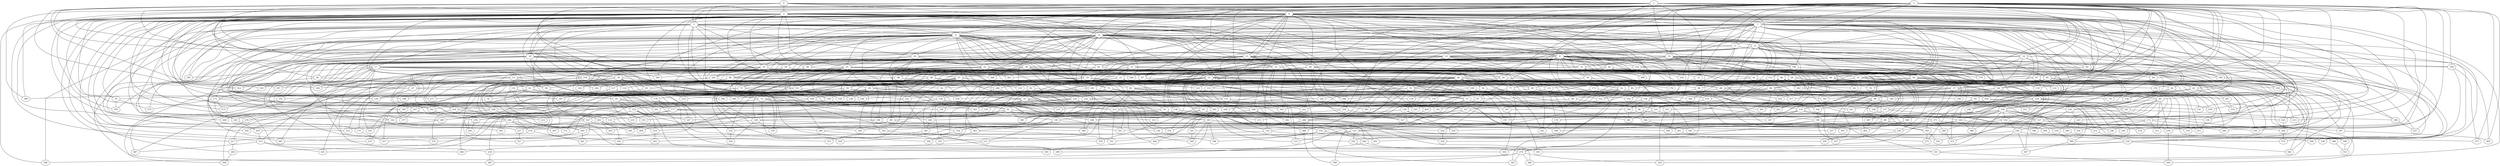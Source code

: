 strict graph "barabasi_albert_graph(400,3)" {
0;
1;
2;
3;
4;
5;
6;
7;
8;
9;
10;
11;
12;
13;
14;
15;
16;
17;
18;
19;
20;
21;
22;
23;
24;
25;
26;
27;
28;
29;
30;
31;
32;
33;
34;
35;
36;
37;
38;
39;
40;
41;
42;
43;
44;
45;
46;
47;
48;
49;
50;
51;
52;
53;
54;
55;
56;
57;
58;
59;
60;
61;
62;
63;
64;
65;
66;
67;
68;
69;
70;
71;
72;
73;
74;
75;
76;
77;
78;
79;
80;
81;
82;
83;
84;
85;
86;
87;
88;
89;
90;
91;
92;
93;
94;
95;
96;
97;
98;
99;
100;
101;
102;
103;
104;
105;
106;
107;
108;
109;
110;
111;
112;
113;
114;
115;
116;
117;
118;
119;
120;
121;
122;
123;
124;
125;
126;
127;
128;
129;
130;
131;
132;
133;
134;
135;
136;
137;
138;
139;
140;
141;
142;
143;
144;
145;
146;
147;
148;
149;
150;
151;
152;
153;
154;
155;
156;
157;
158;
159;
160;
161;
162;
163;
164;
165;
166;
167;
168;
169;
170;
171;
172;
173;
174;
175;
176;
177;
178;
179;
180;
181;
182;
183;
184;
185;
186;
187;
188;
189;
190;
191;
192;
193;
194;
195;
196;
197;
198;
199;
200;
201;
202;
203;
204;
205;
206;
207;
208;
209;
210;
211;
212;
213;
214;
215;
216;
217;
218;
219;
220;
221;
222;
223;
224;
225;
226;
227;
228;
229;
230;
231;
232;
233;
234;
235;
236;
237;
238;
239;
240;
241;
242;
243;
244;
245;
246;
247;
248;
249;
250;
251;
252;
253;
254;
255;
256;
257;
258;
259;
260;
261;
262;
263;
264;
265;
266;
267;
268;
269;
270;
271;
272;
273;
274;
275;
276;
277;
278;
279;
280;
281;
282;
283;
284;
285;
286;
287;
288;
289;
290;
291;
292;
293;
294;
295;
296;
297;
298;
299;
300;
301;
302;
303;
304;
305;
306;
307;
308;
309;
310;
311;
312;
313;
314;
315;
316;
317;
318;
319;
320;
321;
322;
323;
324;
325;
326;
327;
328;
329;
330;
331;
332;
333;
334;
335;
336;
337;
338;
339;
340;
341;
342;
343;
344;
345;
346;
347;
348;
349;
350;
351;
352;
353;
354;
355;
356;
357;
358;
359;
360;
361;
362;
363;
364;
365;
366;
367;
368;
369;
370;
371;
372;
373;
374;
375;
376;
377;
378;
379;
380;
381;
382;
383;
384;
385;
386;
387;
388;
389;
390;
391;
392;
393;
394;
395;
396;
397;
398;
399;
0 -- 98  [is_available=True, prob="0.851275724085"];
0 -- 3  [is_available=True, prob="1.0"];
0 -- 4  [is_available=True, prob="1.0"];
0 -- 5  [is_available=True, prob="0.128549358371"];
0 -- 9  [is_available=True, prob="0.0974135264285"];
0 -- 45  [is_available=True, prob="1.0"];
0 -- 398  [is_available=True, prob="1.0"];
0 -- 18  [is_available=True, prob="0.659502192162"];
0 -- 309  [is_available=True, prob="0.0481495727435"];
0 -- 119  [is_available=True, prob="0.642035850564"];
0 -- 318  [is_available=True, prob="0.0525485297834"];
1 -- 68  [is_available=True, prob="1.0"];
1 -- 83  [is_available=True, prob="0.691498178845"];
1 -- 3  [is_available=True, prob="1.0"];
1 -- 4  [is_available=True, prob="0.456403602607"];
1 -- 139  [is_available=True, prob="1.0"];
1 -- 40  [is_available=True, prob="0.639446122737"];
1 -- 75  [is_available=True, prob="0.880763077619"];
1 -- 12  [is_available=True, prob="1.0"];
1 -- 72  [is_available=True, prob="0.0816479255921"];
1 -- 67  [is_available=True, prob="0.365552946244"];
1 -- 20  [is_available=True, prob="0.261635832076"];
1 -- 149  [is_available=True, prob="0.73168230444"];
1 -- 151  [is_available=True, prob="1.0"];
1 -- 216  [is_available=True, prob="0.719868140186"];
1 -- 25  [is_available=True, prob="1.0"];
1 -- 163  [is_available=True, prob="0.240253310636"];
1 -- 220  [is_available=True, prob="0.988689554875"];
1 -- 189  [is_available=True, prob="0.0802161174541"];
1 -- 190  [is_available=True, prob="0.220667288679"];
1 -- 261  [is_available=True, prob="0.0951179090002"];
2 -- 192  [is_available=True, prob="0.986043172504"];
2 -- 3  [is_available=True, prob="1.0"];
2 -- 4  [is_available=True, prob="0.526514452238"];
2 -- 5  [is_available=True, prob="1.0"];
2 -- 6  [is_available=True, prob="0.501626140809"];
2 -- 7  [is_available=True, prob="0.847916970559"];
2 -- 137  [is_available=True, prob="0.296914504767"];
2 -- 11  [is_available=True, prob="0.927800567989"];
2 -- 12  [is_available=True, prob="0.750352347922"];
2 -- 222  [is_available=True, prob="0.372864098925"];
2 -- 146  [is_available=True, prob="1.0"];
2 -- 259  [is_available=True, prob="0.294490937925"];
2 -- 25  [is_available=True, prob="0.718639552245"];
2 -- 30  [is_available=True, prob="1.0"];
2 -- 133  [is_available=True, prob="1.0"];
2 -- 288  [is_available=True, prob="0.241909374341"];
2 -- 290  [is_available=True, prob="0.117134482304"];
2 -- 292  [is_available=True, prob="0.727625082086"];
2 -- 37  [is_available=True, prob="1.0"];
2 -- 169  [is_available=True, prob="0.30433984741"];
2 -- 52  [is_available=True, prob="0.349691018614"];
2 -- 53  [is_available=True, prob="0.0727853350955"];
2 -- 184  [is_available=True, prob="0.246111595411"];
2 -- 189  [is_available=True, prob="0.267895840164"];
2 -- 64  [is_available=True, prob="0.972367862708"];
2 -- 65  [is_available=True, prob="0.0683577797045"];
2 -- 66  [is_available=True, prob="0.696758824862"];
2 -- 72  [is_available=True, prob="1.0"];
2 -- 208  [is_available=True, prob="0.661523174484"];
2 -- 82  [is_available=True, prob="0.36218495543"];
2 -- 213  [is_available=True, prob="0.314639757674"];
2 -- 94  [is_available=True, prob="1.0"];
2 -- 96  [is_available=True, prob="0.625058608504"];
2 -- 97  [is_available=True, prob="1.0"];
2 -- 105  [is_available=True, prob="0.469450543301"];
2 -- 364  [is_available=True, prob="0.315496791624"];
2 -- 373  [is_available=True, prob="0.495486283197"];
2 -- 378  [is_available=True, prob="1.0"];
3 -- 6  [is_available=True, prob="0.738488299421"];
3 -- 7  [is_available=True, prob="0.176633120841"];
3 -- 8  [is_available=True, prob="1.0"];
3 -- 265  [is_available=True, prob="1.0"];
3 -- 128  [is_available=True, prob="0.722055847398"];
3 -- 139  [is_available=True, prob="0.0319955244687"];
3 -- 140  [is_available=True, prob="1.0"];
3 -- 13  [is_available=True, prob="0.403341537993"];
3 -- 17  [is_available=True, prob="0.556368097683"];
3 -- 19  [is_available=True, prob="0.080284680258"];
3 -- 23  [is_available=True, prob="1.0"];
3 -- 35  [is_available=True, prob="0.309701778653"];
3 -- 36  [is_available=True, prob="0.465712537259"];
3 -- 296  [is_available=True, prob="0.23310164144"];
3 -- 41  [is_available=True, prob="0.35502271983"];
3 -- 43  [is_available=True, prob="0.642788303285"];
3 -- 44  [is_available=True, prob="1.0"];
3 -- 56  [is_available=True, prob="1.0"];
3 -- 313  [is_available=True, prob="0.584754679467"];
3 -- 193  [is_available=True, prob="0.0476975864986"];
3 -- 195  [is_available=True, prob="1.0"];
3 -- 197  [is_available=True, prob="0.849970506922"];
3 -- 73  [is_available=True, prob="0.403501759895"];
3 -- 386  [is_available=True, prob="1.0"];
3 -- 79  [is_available=True, prob="0.388847575663"];
3 -- 312  [is_available=True, prob="0.687136954593"];
3 -- 291  [is_available=True, prob="0.592064937981"];
3 -- 84  [is_available=True, prob="0.69063652916"];
3 -- 86  [is_available=True, prob="1.0"];
3 -- 377  [is_available=True, prob="0.828165988893"];
3 -- 352  [is_available=True, prob="0.968376995696"];
3 -- 359  [is_available=True, prob="0.952177738927"];
3 -- 112  [is_available=True, prob="1.0"];
3 -- 114  [is_available=True, prob="0.695397722875"];
3 -- 243  [is_available=True, prob="0.690781177346"];
3 -- 248  [is_available=True, prob="0.42841056074"];
3 -- 340  [is_available=True, prob="0.554079364264"];
3 -- 126  [is_available=True, prob="0.470485004945"];
4 -- 5  [is_available=True, prob="0.318643126161"];
4 -- 7  [is_available=True, prob="0.426834139017"];
4 -- 8  [is_available=True, prob="0.281954649761"];
4 -- 9  [is_available=True, prob="0.665927061992"];
4 -- 392  [is_available=True, prob="1.0"];
4 -- 14  [is_available=True, prob="0.597297910313"];
4 -- 15  [is_available=True, prob="1.0"];
4 -- 320  [is_available=True, prob="0.596680995142"];
4 -- 18  [is_available=True, prob="1.0"];
4 -- 23  [is_available=True, prob="0.749382005045"];
4 -- 24  [is_available=True, prob="1.0"];
4 -- 26  [is_available=True, prob="0.420341703364"];
4 -- 28  [is_available=True, prob="0.891038432289"];
4 -- 285  [is_available=True, prob="0.79063888809"];
4 -- 33  [is_available=True, prob="0.189856803304"];
4 -- 35  [is_available=True, prob="0.441975460927"];
4 -- 165  [is_available=True, prob="1.0"];
4 -- 38  [is_available=True, prob="0.200394247687"];
4 -- 167  [is_available=True, prob="0.625827614278"];
4 -- 43  [is_available=True, prob="0.925966548765"];
4 -- 175  [is_available=True, prob="0.468209684648"];
4 -- 176  [is_available=True, prob="1.0"];
4 -- 177  [is_available=True, prob="0.92242288437"];
4 -- 243  [is_available=True, prob="0.372057112824"];
4 -- 53  [is_available=True, prob="0.150893172135"];
4 -- 185  [is_available=True, prob="1.0"];
4 -- 186  [is_available=True, prob="0.313762407526"];
4 -- 62  [is_available=True, prob="0.67310354379"];
4 -- 309  [is_available=True, prob="0.318544350326"];
4 -- 64  [is_available=True, prob="0.508207481896"];
4 -- 205  [is_available=True, prob="0.373959358984"];
4 -- 79  [is_available=True, prob="0.0874419857561"];
4 -- 80  [is_available=True, prob="0.0604232413816"];
4 -- 217  [is_available=True, prob="0.649227218461"];
4 -- 91  [is_available=True, prob="0.144078332556"];
4 -- 95  [is_available=True, prob="1.0"];
4 -- 96  [is_available=True, prob="0.53748044073"];
4 -- 263  [is_available=True, prob="0.467070547524"];
4 -- 104  [is_available=True, prob="0.340964086456"];
4 -- 233  [is_available=True, prob="0.982383525148"];
4 -- 106  [is_available=True, prob="0.461637508461"];
4 -- 109  [is_available=True, prob="1.0"];
4 -- 111  [is_available=True, prob="0.121552227828"];
4 -- 115  [is_available=True, prob="0.444179187476"];
4 -- 116  [is_available=True, prob="0.609652770415"];
4 -- 319  [is_available=True, prob="0.762942211519"];
4 -- 264  [is_available=True, prob="1.0"];
5 -- 259  [is_available=True, prob="0.866189129842"];
5 -- 6  [is_available=True, prob="0.171437113886"];
5 -- 10  [is_available=True, prob="0.000126385535604"];
5 -- 269  [is_available=True, prob="0.0404171141922"];
5 -- 16  [is_available=True, prob="0.667512065975"];
5 -- 17  [is_available=True, prob="1.0"];
5 -- 18  [is_available=True, prob="0.661154184274"];
5 -- 27  [is_available=True, prob="0.77810506253"];
5 -- 28  [is_available=True, prob="1.0"];
5 -- 33  [is_available=True, prob="0.20487611601"];
5 -- 163  [is_available=True, prob="0.400256885343"];
5 -- 41  [is_available=True, prob="0.0871198944452"];
5 -- 185  [is_available=True, prob="0.51743307066"];
5 -- 58  [is_available=True, prob="1.0"];
5 -- 138  [is_available=True, prob="0.771158815831"];
5 -- 69  [is_available=True, prob="1.0"];
5 -- 328  [is_available=True, prob="0.0392026314398"];
5 -- 203  [is_available=True, prob="1.0"];
5 -- 386  [is_available=True, prob="0.407727413038"];
5 -- 284  [is_available=True, prob="0.686612435165"];
5 -- 93  [is_available=True, prob="0.224239705916"];
5 -- 273  [is_available=True, prob="1.0"];
5 -- 105  [is_available=True, prob="1.0"];
5 -- 365  [is_available=True, prob="1.0"];
5 -- 110  [is_available=True, prob="0.00990283831579"];
5 -- 242  [is_available=True, prob="0.694550588786"];
5 -- 116  [is_available=True, prob="0.949583481139"];
5 -- 247  [is_available=True, prob="0.778875642027"];
6 -- 256  [is_available=True, prob="0.489287668036"];
6 -- 385  [is_available=True, prob="1.0"];
6 -- 11  [is_available=True, prob="0.628863620282"];
6 -- 13  [is_available=True, prob="0.139515100885"];
6 -- 16  [is_available=True, prob="0.532603798303"];
6 -- 147  [is_available=True, prob="0.0109440174767"];
6 -- 148  [is_available=True, prob="1.0"];
6 -- 277  [is_available=True, prob="1.0"];
6 -- 22  [is_available=True, prob="0.722812911321"];
6 -- 283  [is_available=True, prob="0.240714672642"];
6 -- 29  [is_available=True, prob="0.644976553965"];
6 -- 286  [is_available=True, prob="0.898673367249"];
6 -- 133  [is_available=True, prob="1.0"];
6 -- 32  [is_available=True, prob="1.0"];
6 -- 34  [is_available=True, prob="0.967118040721"];
6 -- 166  [is_available=True, prob="0.501538089978"];
6 -- 48  [is_available=True, prob="0.132325647841"];
6 -- 307  [is_available=True, prob="0.623049427718"];
6 -- 55  [is_available=True, prob="0.439033323644"];
6 -- 202  [is_available=True, prob="0.89149144603"];
6 -- 75  [is_available=True, prob="1.0"];
6 -- 335  [is_available=True, prob="0.375339343756"];
6 -- 82  [is_available=True, prob="0.750812349123"];
6 -- 90  [is_available=True, prob="1.0"];
6 -- 359  [is_available=True, prob="0.199202960059"];
6 -- 106  [is_available=True, prob="1.0"];
6 -- 111  [is_available=True, prob="0.396467977967"];
6 -- 369  [is_available=True, prob="0.820693839117"];
6 -- 244  [is_available=True, prob="0.423836293403"];
6 -- 234  [is_available=True, prob="0.776599582843"];
7 -- 8  [is_available=True, prob="1.0"];
7 -- 9  [is_available=True, prob="0.442177937368"];
7 -- 10  [is_available=True, prob="0.348461688753"];
7 -- 11  [is_available=True, prob="0.281047766311"];
7 -- 141  [is_available=True, prob="0.455560914141"];
7 -- 14  [is_available=True, prob="0.985187670809"];
7 -- 19  [is_available=True, prob="0.336685706506"];
7 -- 132  [is_available=True, prob="0.0412098490335"];
7 -- 27  [is_available=True, prob="0.207789566453"];
7 -- 156  [is_available=True, prob="1.0"];
7 -- 31  [is_available=True, prob="0.467856106205"];
7 -- 37  [is_available=True, prob="1.0"];
7 -- 39  [is_available=True, prob="0.224768893968"];
7 -- 297  [is_available=True, prob="0.293909392886"];
7 -- 42  [is_available=True, prob="0.335973914445"];
7 -- 172  [is_available=True, prob="1.0"];
7 -- 51  [is_available=True, prob="0.53768310464"];
7 -- 222  [is_available=True, prob="0.029448057293"];
7 -- 65  [is_available=True, prob="0.293734054209"];
7 -- 322  [is_available=True, prob="0.918243699435"];
7 -- 67  [is_available=True, prob="1.0"];
7 -- 258  [is_available=True, prob="0.94275565129"];
7 -- 78  [is_available=True, prob="0.511675298438"];
7 -- 334  [is_available=True, prob="0.974148217738"];
7 -- 87  [is_available=True, prob="1.0"];
7 -- 348  [is_available=True, prob="0.0499869589085"];
7 -- 94  [is_available=True, prob="0.133300877334"];
7 -- 97  [is_available=True, prob="0.850716959547"];
7 -- 230  [is_available=True, prob="0.17105234966"];
7 -- 237  [is_available=True, prob="0.201967551991"];
7 -- 113  [is_available=True, prob="1.0"];
7 -- 298  [is_available=True, prob="1.0"];
8 -- 262  [is_available=True, prob="0.00187338855569"];
8 -- 394  [is_available=True, prob="0.639121591061"];
8 -- 13  [is_available=True, prob="0.539152906772"];
8 -- 398  [is_available=True, prob="0.0953381292659"];
8 -- 174  [is_available=True, prob="0.638748639127"];
8 -- 22  [is_available=True, prob="0.0125736685319"];
8 -- 155  [is_available=True, prob="0.44471683241"];
8 -- 287  [is_available=True, prob="1.0"];
8 -- 34  [is_available=True, prob="1.0"];
8 -- 36  [is_available=True, prob="0.0732713850568"];
8 -- 298  [is_available=True, prob="1.0"];
8 -- 43  [is_available=True, prob="0.803848401392"];
8 -- 44  [is_available=True, prob="1.0"];
8 -- 46  [is_available=True, prob="0.620376098077"];
8 -- 176  [is_available=True, prob="1.0"];
8 -- 52  [is_available=True, prob="1.0"];
8 -- 56  [is_available=True, prob="0.368232624011"];
8 -- 187  [is_available=True, prob="0.178094055865"];
8 -- 193  [is_available=True, prob="1.0"];
8 -- 329  [is_available=True, prob="0.964292039141"];
8 -- 74  [is_available=True, prob="0.893359510556"];
8 -- 135  [is_available=True, prob="0.962664368684"];
8 -- 83  [is_available=True, prob="0.737320538541"];
8 -- 85  [is_available=True, prob="0.791914225402"];
8 -- 89  [is_available=True, prob="0.198212904582"];
8 -- 92  [is_available=True, prob="1.0"];
8 -- 227  [is_available=True, prob="1.0"];
8 -- 357  [is_available=True, prob="0.193475436213"];
8 -- 360  [is_available=True, prob="0.836753147638"];
8 -- 376  [is_available=True, prob="0.330029395347"];
9 -- 134  [is_available=True, prob="1.0"];
9 -- 10  [is_available=True, prob="1.0"];
9 -- 12  [is_available=True, prob="0.823372386024"];
9 -- 15  [is_available=True, prob="1.0"];
9 -- 23  [is_available=True, prob="0.750372126811"];
9 -- 24  [is_available=True, prob="0.660813674426"];
9 -- 25  [is_available=True, prob="0.294036732835"];
9 -- 32  [is_available=True, prob="0.117848079807"];
9 -- 40  [is_available=True, prob="0.743291489628"];
9 -- 44  [is_available=True, prob="0.900152552459"];
9 -- 49  [is_available=True, prob="0.998512713237"];
9 -- 388  [is_available=True, prob="1.0"];
9 -- 55  [is_available=True, prob="0.793971645923"];
9 -- 188  [is_available=True, prob="0.892551899705"];
9 -- 61  [is_available=True, prob="0.0429801015831"];
9 -- 268  [is_available=True, prob="0.617147946747"];
9 -- 81  [is_available=True, prob="1.0"];
9 -- 84  [is_available=True, prob="1.0"];
9 -- 103  [is_available=True, prob="0.490590862273"];
9 -- 108  [is_available=True, prob="1.0"];
9 -- 113  [is_available=True, prob="0.258680527212"];
9 -- 114  [is_available=True, prob="0.863741856932"];
9 -- 123  [is_available=True, prob="0.188152749599"];
9 -- 281  [is_available=True, prob="0.8028755598"];
9 -- 125  [is_available=True, prob="0.265697466638"];
10 -- 129  [is_available=True, prob="0.765617629653"];
10 -- 246  [is_available=True, prob="0.755033587976"];
10 -- 302  [is_available=True, prob="1.0"];
10 -- 22  [is_available=True, prob="0.162424218303"];
10 -- 88  [is_available=True, prob="0.116439938075"];
11 -- 169  [is_available=True, prob="0.67346073464"];
11 -- 171  [is_available=True, prob="0.576946428122"];
11 -- 14  [is_available=True, prob="0.666805378909"];
11 -- 155  [is_available=True, prob="0.739731381636"];
11 -- 31  [is_available=True, prob="0.505397588168"];
12 -- 99  [is_available=True, prob="0.139549105677"];
12 -- 342  [is_available=True, prob="0.83836100633"];
12 -- 130  [is_available=True, prob="0.617508926561"];
12 -- 42  [is_available=True, prob="0.527229746424"];
12 -- 171  [is_available=True, prob="0.0753075479274"];
12 -- 109  [is_available=True, prob="0.793376280484"];
12 -- 15  [is_available=True, prob="0.376311794868"];
12 -- 146  [is_available=True, prob="0.827326228449"];
12 -- 19  [is_available=True, prob="0.0610503362132"];
12 -- 372  [is_available=True, prob="0.331137202447"];
12 -- 118  [is_available=True, prob="0.552557920244"];
12 -- 279  [is_available=True, prob="0.40535853844"];
12 -- 370  [is_available=True, prob="1.0"];
12 -- 143  [is_available=True, prob="0.884880839167"];
13 -- 97  [is_available=True, prob="1.0"];
13 -- 66  [is_available=True, prob="1.0"];
13 -- 70  [is_available=True, prob="0.0316901814105"];
13 -- 225  [is_available=True, prob="0.0637567461547"];
13 -- 205  [is_available=True, prob="0.516045299469"];
13 -- 206  [is_available=True, prob="0.618964560557"];
13 -- 273  [is_available=True, prob="0.208581991753"];
13 -- 20  [is_available=True, prob="0.0392004658106"];
13 -- 21  [is_available=True, prob="0.744087657393"];
13 -- 26  [is_available=True, prob="0.401887002992"];
13 -- 383  [is_available=True, prob="0.79367025937"];
13 -- 117  [is_available=True, prob="0.654495124608"];
13 -- 58  [is_available=True, prob="0.89655892949"];
13 -- 126  [is_available=True, prob="1.0"];
13 -- 53  [is_available=True, prob="1.0"];
14 -- 364  [is_available=True, prob="0.536543064745"];
14 -- 142  [is_available=True, prob="1.0"];
14 -- 17  [is_available=True, prob="0.756507546527"];
14 -- 50  [is_available=True, prob="1.0"];
14 -- 375  [is_available=True, prob="0.454302042196"];
14 -- 29  [is_available=True, prob="0.409671252753"];
14 -- 350  [is_available=True, prob="0.0088242671693"];
15 -- 112  [is_available=True, prob="0.647464572839"];
15 -- 39  [is_available=True, prob="0.925478840498"];
15 -- 77  [is_available=True, prob="1.0"];
15 -- 205  [is_available=True, prob="1.0"];
15 -- 16  [is_available=True, prob="0.623200855743"];
15 -- 179  [is_available=True, prob="1.0"];
15 -- 308  [is_available=True, prob="0.74141550668"];
15 -- 21  [is_available=True, prob="1.0"];
15 -- 54  [is_available=True, prob="0.735353338262"];
15 -- 24  [is_available=True, prob="1.0"];
15 -- 332  [is_available=True, prob="1.0"];
16 -- 161  [is_available=True, prob="0.826896983333"];
16 -- 71  [is_available=True, prob="0.213970343402"];
16 -- 140  [is_available=True, prob="0.384575625597"];
16 -- 76  [is_available=True, prob="0.654663399686"];
16 -- 397  [is_available=True, prob="0.586102947368"];
16 -- 20  [is_available=True, prob="0.0379276742406"];
16 -- 280  [is_available=True, prob="0.342240254443"];
16 -- 148  [is_available=True, prob="0.418067041267"];
16 -- 175  [is_available=True, prob="0.966915863786"];
17 -- 36  [is_available=True, prob="0.411680050978"];
17 -- 38  [is_available=True, prob="0.605373271392"];
17 -- 136  [is_available=True, prob="0.305208549557"];
17 -- 41  [is_available=True, prob="0.414405611101"];
17 -- 388  [is_available=True, prob="0.959628199884"];
17 -- 45  [is_available=True, prob="0.88192570462"];
17 -- 303  [is_available=True, prob="0.424641722355"];
17 -- 206  [is_available=True, prob="0.491827689715"];
17 -- 328  [is_available=True, prob="1.0"];
17 -- 50  [is_available=True, prob="0.984606208419"];
17 -- 147  [is_available=True, prob="0.753856945319"];
17 -- 21  [is_available=True, prob="0.522024800583"];
17 -- 119  [is_available=True, prob="0.0694617215841"];
17 -- 185  [is_available=True, prob="0.756686014409"];
17 -- 101  [is_available=True, prob="0.300350520035"];
18 -- 352  [is_available=True, prob="0.292864179106"];
18 -- 34  [is_available=True, prob="1.0"];
18 -- 204  [is_available=True, prob="0.496237361712"];
18 -- 172  [is_available=True, prob="0.74188736968"];
18 -- 270  [is_available=True, prob="0.42342755194"];
18 -- 47  [is_available=True, prob="0.716612083496"];
18 -- 100  [is_available=True, prob="0.159125803412"];
18 -- 27  [is_available=True, prob="0.948389473668"];
18 -- 30  [is_available=True, prob="0.400373787292"];
18 -- 287  [is_available=True, prob="0.828517511584"];
19 -- 51  [is_available=True, prob="0.884964545674"];
19 -- 169  [is_available=True, prob="1.0"];
19 -- 103  [is_available=True, prob="0.644027560624"];
19 -- 365  [is_available=True, prob="0.0476062794309"];
19 -- 47  [is_available=True, prob="1.0"];
19 -- 304  [is_available=True, prob="0.316677771409"];
19 -- 385  [is_available=True, prob="0.73814960835"];
19 -- 35  [is_available=True, prob="1.0"];
19 -- 90  [is_available=True, prob="0.416732878694"];
19 -- 155  [is_available=True, prob="0.66976314721"];
19 -- 28  [is_available=True, prob="1.0"];
20 -- 115  [is_available=True, prob="0.00811072927421"];
20 -- 213  [is_available=True, prob="1.0"];
20 -- 59  [is_available=True, prob="0.732228811691"];
21 -- 131  [is_available=True, prob="0.999254568076"];
21 -- 228  [is_available=True, prob="0.554699000022"];
21 -- 37  [is_available=True, prob="1.0"];
21 -- 176  [is_available=True, prob="0.182253343715"];
21 -- 312  [is_available=True, prob="0.00228760263409"];
21 -- 249  [is_available=True, prob="0.810798004342"];
21 -- 252  [is_available=True, prob="0.333791675581"];
22 -- 130  [is_available=True, prob="1.0"];
22 -- 67  [is_available=True, prob="0.196910965962"];
22 -- 324  [is_available=True, prob="0.420489151096"];
22 -- 301  [is_available=True, prob="1.0"];
22 -- 144  [is_available=True, prob="0.445363826571"];
22 -- 72  [is_available=True, prob="0.0485752329614"];
22 -- 232  [is_available=True, prob="0.293896053305"];
22 -- 244  [is_available=True, prob="1.0"];
22 -- 88  [is_available=True, prob="0.730457102983"];
22 -- 388  [is_available=True, prob="0.541326882772"];
22 -- 170  [is_available=True, prob="0.33676252032"];
23 -- 194  [is_available=True, prob="1.0"];
23 -- 235  [is_available=True, prob="0.637649486782"];
23 -- 236  [is_available=True, prob="0.366090899581"];
23 -- 301  [is_available=True, prob="1.0"];
23 -- 238  [is_available=True, prob="1.0"];
23 -- 370  [is_available=True, prob="1.0"];
23 -- 316  [is_available=True, prob="1.0"];
23 -- 343  [is_available=True, prob="0.396982189985"];
23 -- 122  [is_available=True, prob="0.6579409325"];
23 -- 92  [is_available=True, prob="0.189971524307"];
23 -- 30  [is_available=True, prob="1.0"];
24 -- 296  [is_available=True, prob="0.402020968772"];
24 -- 337  [is_available=True, prob="0.538402690957"];
24 -- 274  [is_available=True, prob="1.0"];
24 -- 309  [is_available=True, prob="0.65215787817"];
24 -- 105  [is_available=True, prob="1.0"];
24 -- 152  [is_available=True, prob="0.706073155482"];
24 -- 26  [is_available=True, prob="0.427665531684"];
24 -- 347  [is_available=True, prob="0.311461078427"];
24 -- 285  [is_available=True, prob="0.660560429575"];
24 -- 94  [is_available=True, prob="0.417040396458"];
25 -- 278  [is_available=True, prob="0.358551807134"];
25 -- 140  [is_available=True, prob="0.86315749667"];
25 -- 150  [is_available=True, prob="0.34583199015"];
25 -- 151  [is_available=True, prob="0.432326733691"];
25 -- 153  [is_available=True, prob="0.898331384846"];
25 -- 156  [is_available=True, prob="0.552013184446"];
25 -- 29  [is_available=True, prob="1.0"];
25 -- 286  [is_available=True, prob="0.161692938255"];
25 -- 32  [is_available=True, prob="0.682249000174"];
25 -- 161  [is_available=True, prob="0.792132524147"];
25 -- 165  [is_available=True, prob="0.16028518258"];
25 -- 40  [is_available=True, prob="0.439120182603"];
25 -- 48  [is_available=True, prob="1.0"];
25 -- 51  [is_available=True, prob="0.637171197122"];
25 -- 63  [is_available=True, prob="0.740499413521"];
25 -- 65  [is_available=True, prob="0.49130946397"];
25 -- 66  [is_available=True, prob="0.190446415912"];
25 -- 197  [is_available=True, prob="0.451347007138"];
25 -- 214  [is_available=True, prob="0.920809972987"];
25 -- 88  [is_available=True, prob="0.635936488702"];
25 -- 95  [is_available=True, prob="0.224348205597"];
25 -- 101  [is_available=True, prob="0.865654102878"];
25 -- 230  [is_available=True, prob="1.0"];
25 -- 106  [is_available=True, prob="0.482124183124"];
25 -- 241  [is_available=True, prob="0.896978202397"];
25 -- 370  [is_available=True, prob="1.0"];
25 -- 252  [is_available=True, prob="0.0252670947929"];
26 -- 226  [is_available=True, prob="0.306520052211"];
26 -- 241  [is_available=True, prob="0.233686973611"];
26 -- 31  [is_available=True, prob="0.557451191701"];
26 -- 61  [is_available=True, prob="0.931552055321"];
26 -- 318  [is_available=True, prob="0.667032937413"];
26 -- 191  [is_available=True, prob="0.915975631547"];
27 -- 256  [is_available=True, prob="1.0"];
27 -- 269  [is_available=True, prob="1.0"];
27 -- 145  [is_available=True, prob="1.0"];
27 -- 151  [is_available=True, prob="0.593052874059"];
27 -- 289  [is_available=True, prob="0.165454354375"];
27 -- 199  [is_available=True, prob="0.390419709972"];
27 -- 45  [is_available=True, prob="0.23167336661"];
27 -- 125  [is_available=True, prob="0.227072052253"];
27 -- 306  [is_available=True, prob="1.0"];
27 -- 59  [is_available=True, prob="0.364073303713"];
27 -- 60  [is_available=True, prob="0.0452153410216"];
27 -- 71  [is_available=True, prob="1.0"];
27 -- 74  [is_available=True, prob="0.97122322189"];
27 -- 80  [is_available=True, prob="0.0625817976048"];
27 -- 85  [is_available=True, prob="0.421348419478"];
27 -- 86  [is_available=True, prob="0.682858836421"];
27 -- 253  [is_available=True, prob="0.818073140417"];
27 -- 244  [is_available=True, prob="0.382280912047"];
27 -- 381  [is_available=True, prob="0.312176262217"];
28 -- 99  [is_available=True, prob="0.744195738206"];
28 -- 38  [is_available=True, prob="0.803786398874"];
28 -- 109  [is_available=True, prob="0.00508807110055"];
28 -- 336  [is_available=True, prob="1.0"];
28 -- 372  [is_available=True, prob="0.156968924165"];
28 -- 117  [is_available=True, prob="0.5230110026"];
28 -- 182  [is_available=True, prob="0.61913251845"];
28 -- 55  [is_available=True, prob="0.490368157148"];
28 -- 248  [is_available=True, prob="0.508210945414"];
28 -- 57  [is_available=True, prob="0.603448305598"];
28 -- 93  [is_available=True, prob="0.202134171706"];
29 -- 198  [is_available=True, prob="1.0"];
29 -- 70  [is_available=True, prob="0.905375073023"];
29 -- 393  [is_available=True, prob="0.368945671496"];
29 -- 42  [is_available=True, prob="0.972553890105"];
29 -- 80  [is_available=True, prob="0.247576684926"];
29 -- 50  [is_available=True, prob="1.0"];
29 -- 302  [is_available=True, prob="0.656864414702"];
29 -- 281  [is_available=True, prob="1.0"];
29 -- 122  [is_available=True, prob="0.0862463712897"];
29 -- 188  [is_available=True, prob="1.0"];
30 -- 352  [is_available=True, prob="0.177767813221"];
30 -- 356  [is_available=True, prob="0.850937221082"];
30 -- 197  [is_available=True, prob="0.191026166772"];
30 -- 327  [is_available=True, prob="0.888755045257"];
30 -- 110  [is_available=True, prob="0.603542665607"];
30 -- 83  [is_available=True, prob="0.591575781662"];
30 -- 120  [is_available=True, prob="0.498843540976"];
30 -- 57  [is_available=True, prob="1.0"];
30 -- 158  [is_available=True, prob="0.666974942148"];
31 -- 321  [is_available=True, prob="0.208864622864"];
31 -- 139  [is_available=True, prob="0.325149056446"];
31 -- 198  [is_available=True, prob="0.991910842193"];
31 -- 204  [is_available=True, prob="0.0425866833785"];
31 -- 207  [is_available=True, prob="0.507298863346"];
31 -- 307  [is_available=True, prob="0.437089873748"];
31 -- 371  [is_available=True, prob="0.214451896909"];
31 -- 57  [is_available=True, prob="0.558889940108"];
31 -- 60  [is_available=True, prob="0.932643150332"];
31 -- 314  [is_available=True, prob="0.737805183877"];
32 -- 33  [is_available=True, prob="0.00486692152244"];
32 -- 69  [is_available=True, prob="1.0"];
32 -- 234  [is_available=True, prob="1.0"];
32 -- 84  [is_available=True, prob="0.774985056442"];
32 -- 393  [is_available=True, prob="0.62595325319"];
32 -- 282  [is_available=True, prob="0.0409209372282"];
32 -- 62  [is_available=True, prob="0.425577244802"];
33 -- 98  [is_available=True, prob="0.519594266198"];
33 -- 131  [is_available=True, prob="0.591361387703"];
33 -- 399  [is_available=True, prob="0.708895874451"];
33 -- 277  [is_available=True, prob="1.0"];
34 -- 100  [is_available=True, prob="0.251153955973"];
34 -- 39  [is_available=True, prob="0.436908574843"];
34 -- 396  [is_available=True, prob="0.262837995022"];
34 -- 367  [is_available=True, prob="0.496077982461"];
34 -- 48  [is_available=True, prob="0.223363903886"];
34 -- 136  [is_available=True, prob="1.0"];
34 -- 245  [is_available=True, prob="0.66193599139"];
35 -- 135  [is_available=True, prob="0.816567463062"];
35 -- 233  [is_available=True, prob="0.219440634955"];
35 -- 330  [is_available=True, prob="0.590041512467"];
35 -- 203  [is_available=True, prob="1.0"];
35 -- 46  [is_available=True, prob="0.186379280545"];
35 -- 49  [is_available=True, prob="0.711309103472"];
35 -- 291  [is_available=True, prob="0.294184654344"];
35 -- 184  [is_available=True, prob="0.834635912548"];
35 -- 68  [is_available=True, prob="0.737329804836"];
35 -- 255  [is_available=True, prob="1.0"];
36 -- 61  [is_available=True, prob="1.0"];
36 -- 231  [is_available=True, prob="0.209021341431"];
37 -- 69  [is_available=True, prob="0.742631780628"];
37 -- 102  [is_available=True, prob="0.0650468505794"];
37 -- 271  [is_available=True, prob="0.0263793563153"];
37 -- 311  [is_available=True, prob="1.0"];
37 -- 248  [is_available=True, prob="0.908534849308"];
37 -- 157  [is_available=True, prob="0.566094958659"];
38 -- 64  [is_available=True, prob="0.871229288686"];
38 -- 258  [is_available=True, prob="0.689446230653"];
38 -- 137  [is_available=True, prob="0.00832544369075"];
38 -- 107  [is_available=True, prob="0.326153555169"];
38 -- 76  [is_available=True, prob="0.775018521898"];
38 -- 77  [is_available=True, prob="1.0"];
38 -- 174  [is_available=True, prob="0.527890207955"];
38 -- 112  [is_available=True, prob="0.0947980202127"];
38 -- 342  [is_available=True, prob="0.33716004001"];
38 -- 378  [is_available=True, prob="0.573144467229"];
38 -- 251  [is_available=True, prob="0.0137627002924"];
39 -- 315  [is_available=True, prob="0.680271101387"];
39 -- 143  [is_available=True, prob="0.0175389122733"];
39 -- 209  [is_available=True, prob="0.750922904406"];
39 -- 254  [is_available=True, prob="0.301134182182"];
40 -- 162  [is_available=True, prob="0.357552881568"];
40 -- 294  [is_available=True, prob="0.86920129191"];
40 -- 353  [is_available=True, prob="0.776423121972"];
40 -- 170  [is_available=True, prob="0.0823084633267"];
40 -- 47  [is_available=True, prob="0.691450394829"];
40 -- 368  [is_available=True, prob="0.138629996057"];
40 -- 115  [is_available=True, prob="0.579056667673"];
40 -- 59  [is_available=True, prob="0.841818914227"];
40 -- 60  [is_available=True, prob="1.0"];
41 -- 96  [is_available=True, prob="0.795436560011"];
41 -- 186  [is_available=True, prob="0.872591522488"];
41 -- 63  [is_available=True, prob="0.430386000952"];
42 -- 262  [is_available=True, prob="0.614154416872"];
42 -- 78  [is_available=True, prob="0.499769756447"];
42 -- 209  [is_available=True, prob="0.768462793676"];
42 -- 319  [is_available=True, prob="0.419961098832"];
43 -- 225  [is_available=True, prob="0.846713338463"];
43 -- 75  [is_available=True, prob="0.578643059048"];
43 -- 242  [is_available=True, prob="1.0"];
44 -- 256  [is_available=True, prob="1.0"];
44 -- 102  [is_available=True, prob="0.818728973509"];
44 -- 71  [is_available=True, prob="0.0650203383072"];
44 -- 46  [is_available=True, prob="0.497710850905"];
44 -- 335  [is_available=True, prob="0.0584058877721"];
44 -- 168  [is_available=True, prob="0.639931136919"];
44 -- 214  [is_available=True, prob="0.735416146836"];
44 -- 183  [is_available=True, prob="1.0"];
44 -- 296  [is_available=True, prob="0.430662627626"];
45 -- 81  [is_available=True, prob="0.0312095480084"];
45 -- 235  [is_available=True, prob="1.0"];
45 -- 210  [is_available=True, prob="0.309082434253"];
45 -- 124  [is_available=True, prob="0.832307350449"];
46 -- 128  [is_available=True, prob="1.0"];
46 -- 118  [is_available=True, prob="0.0893018300747"];
46 -- 267  [is_available=True, prob="0.73286675829"];
46 -- 78  [is_available=True, prob="0.425102492177"];
46 -- 238  [is_available=True, prob="0.373489575072"];
46 -- 82  [is_available=True, prob="1.0"];
46 -- 179  [is_available=True, prob="1.0"];
46 -- 110  [is_available=True, prob="1.0"];
46 -- 54  [is_available=True, prob="1.0"];
46 -- 119  [is_available=True, prob="0.0897886789611"];
46 -- 376  [is_available=True, prob="1.0"];
46 -- 153  [is_available=True, prob="1.0"];
46 -- 93  [is_available=True, prob="0.301130591602"];
46 -- 159  [is_available=True, prob="1.0"];
47 -- 134  [is_available=True, prob="0.901236665022"];
47 -- 180  [is_available=True, prob="0.0838897639703"];
47 -- 123  [is_available=True, prob="0.755579684121"];
48 -- 193  [is_available=True, prob="0.904466471946"];
48 -- 299  [is_available=True, prob="1.0"];
48 -- 236  [is_available=True, prob="0.45057386467"];
48 -- 270  [is_available=True, prob="0.268103331169"];
48 -- 49  [is_available=True, prob="0.675333047413"];
48 -- 54  [is_available=True, prob="1.0"];
48 -- 218  [is_available=True, prob="1.0"];
48 -- 219  [is_available=True, prob="0.651018916161"];
48 -- 223  [is_available=True, prob="1.0"];
49 -- 162  [is_available=True, prob="0.769823096032"];
49 -- 232  [is_available=True, prob="0.693470793984"];
50 -- 181  [is_available=True, prob="0.524841683185"];
51 -- 358  [is_available=True, prob="0.350470614539"];
51 -- 398  [is_available=True, prob="1.0"];
51 -- 52  [is_available=True, prob="0.687421865517"];
51 -- 56  [is_available=True, prob="0.44888903239"];
51 -- 124  [is_available=True, prob="0.882065435055"];
51 -- 381  [is_available=True, prob="1.0"];
51 -- 318  [is_available=True, prob="0.292415369954"];
52 -- 267  [is_available=True, prob="0.898439813985"];
52 -- 73  [is_available=True, prob="0.118871920905"];
52 -- 362  [is_available=True, prob="0.993647950371"];
52 -- 183  [is_available=True, prob="0.425365621458"];
52 -- 240  [is_available=True, prob="0.927521976831"];
52 -- 264  [is_available=True, prob="0.260155525837"];
52 -- 182  [is_available=True, prob="0.701426064149"];
52 -- 87  [is_available=True, prob="1.0"];
52 -- 283  [is_available=True, prob="0.694599719537"];
53 -- 104  [is_available=True, prob="0.648387865894"];
53 -- 98  [is_available=True, prob="0.287950197569"];
53 -- 210  [is_available=True, prob="1.0"];
53 -- 367  [is_available=True, prob="0.636402326707"];
53 -- 281  [is_available=True, prob="0.620858884231"];
53 -- 347  [is_available=True, prob="1.0"];
53 -- 221  [is_available=True, prob="0.538610341452"];
53 -- 62  [is_available=True, prob="1.0"];
53 -- 63  [is_available=True, prob="1.0"];
54 -- 224  [is_available=True, prob="0.250461629882"];
54 -- 74  [is_available=True, prob="0.771197850431"];
55 -- 290  [is_available=True, prob="0.538443898126"];
55 -- 68  [is_available=True, prob="0.279161673547"];
55 -- 198  [is_available=True, prob="0.340113083839"];
55 -- 168  [is_available=True, prob="0.977292269052"];
55 -- 299  [is_available=True, prob="0.0883957011084"];
55 -- 333  [is_available=True, prob="0.937529878207"];
55 -- 238  [is_available=True, prob="0.652718844867"];
55 -- 143  [is_available=True, prob="0.758798814145"];
55 -- 305  [is_available=True, prob="1.0"];
55 -- 180  [is_available=True, prob="0.780957677245"];
55 -- 366  [is_available=True, prob="0.699036126925"];
55 -- 150  [is_available=True, prob="0.42022491139"];
55 -- 249  [is_available=True, prob="0.575595229413"];
55 -- 217  [is_available=True, prob="0.132895959098"];
55 -- 383  [is_available=True, prob="0.676836154455"];
55 -- 286  [is_available=True, prob="0.301856911444"];
55 -- 191  [is_available=True, prob="0.0808768270418"];
56 -- 321  [is_available=True, prob="0.887478995166"];
56 -- 260  [is_available=True, prob="0.175065628497"];
56 -- 329  [is_available=True, prob="0.938285035238"];
56 -- 171  [is_available=True, prob="0.152173969367"];
56 -- 267  [is_available=True, prob="1.0"];
56 -- 58  [is_available=True, prob="0.723411674652"];
56 -- 254  [is_available=True, prob="0.737283586694"];
57 -- 128  [is_available=True, prob="0.392079528932"];
57 -- 145  [is_available=True, prob="0.330084226727"];
57 -- 116  [is_available=True, prob="0.366445570442"];
57 -- 245  [is_available=True, prob="0.213828666206"];
58 -- 132  [is_available=True, prob="1.0"];
58 -- 233  [is_available=True, prob="0.641012766971"];
58 -- 138  [is_available=True, prob="0.200128722065"];
58 -- 144  [is_available=True, prob="0.347912049978"];
58 -- 345  [is_available=True, prob="1.0"];
58 -- 189  [is_available=True, prob="0.49159536851"];
59 -- 231  [is_available=True, prob="0.409284040016"];
59 -- 172  [is_available=True, prob="0.0155888259951"];
59 -- 76  [is_available=True, prob="0.0979296587767"];
59 -- 173  [is_available=True, prob="0.851895862493"];
59 -- 334  [is_available=True, prob="0.53191819868"];
59 -- 307  [is_available=True, prob="0.254489421226"];
59 -- 253  [is_available=True, prob="0.207152846553"];
60 -- 354  [is_available=True, prob="1.0"];
60 -- 229  [is_available=True, prob="0.713304254027"];
60 -- 142  [is_available=True, prob="0.831080009371"];
60 -- 200  [is_available=True, prob="0.20426082769"];
60 -- 178  [is_available=True, prob="1.0"];
60 -- 211  [is_available=True, prob="1.0"];
60 -- 89  [is_available=True, prob="1.0"];
60 -- 127  [is_available=True, prob="0.979329747031"];
61 -- 257  [is_available=True, prob="0.757823354578"];
61 -- 134  [is_available=True, prob="1.0"];
61 -- 199  [is_available=True, prob="0.0612232548382"];
61 -- 395  [is_available=True, prob="0.970227860654"];
61 -- 79  [is_available=True, prob="0.964521599914"];
61 -- 73  [is_available=True, prob="1.0"];
62 -- 195  [is_available=True, prob="0.26444647046"];
62 -- 229  [is_available=True, prob="0.352957554485"];
62 -- 367  [is_available=True, prob="1.0"];
62 -- 376  [is_available=True, prob="0.347628494861"];
62 -- 220  [is_available=True, prob="1.0"];
64 -- 102  [is_available=True, prob="0.529423096785"];
64 -- 141  [is_available=True, prob="0.52208857835"];
64 -- 145  [is_available=True, prob="0.712870568464"];
64 -- 120  [is_available=True, prob="0.158355175895"];
65 -- 228  [is_available=True, prob="0.227489596428"];
65 -- 325  [is_available=True, prob="0.693878336016"];
65 -- 301  [is_available=True, prob="0.307210321372"];
65 -- 237  [is_available=True, prob="0.260136998096"];
66 -- 70  [is_available=True, prob="0.165227106958"];
66 -- 85  [is_available=True, prob="0.153882635039"];
66 -- 346  [is_available=True, prob="1.0"];
66 -- 158  [is_available=True, prob="0.0130462511298"];
67 -- 167  [is_available=True, prob="0.928249204218"];
67 -- 91  [is_available=True, prob="1.0"];
67 -- 349  [is_available=True, prob="0.563509177829"];
68 -- 164  [is_available=True, prob="0.915003957327"];
68 -- 306  [is_available=True, prob="0.508880983816"];
68 -- 310  [is_available=True, prob="0.051324554755"];
68 -- 125  [is_available=True, prob="0.744485551942"];
68 -- 95  [is_available=True, prob="0.0965836230736"];
69 -- 385  [is_available=True, prob="0.834681985428"];
69 -- 86  [is_available=True, prob="0.667506188263"];
71 -- 392  [is_available=True, prob="0.245668410082"];
71 -- 148  [is_available=True, prob="1.0"];
71 -- 87  [is_available=True, prob="0.233368480059"];
71 -- 184  [is_available=True, prob="1.0"];
72 -- 77  [is_available=True, prob="1.0"];
72 -- 394  [is_available=True, prob="0.295229517539"];
73 -- 160  [is_available=True, prob="0.425639274525"];
73 -- 258  [is_available=True, prob="0.605019812291"];
73 -- 324  [is_available=True, prob="0.776749027016"];
73 -- 141  [is_available=True, prob="0.242966607576"];
73 -- 239  [is_available=True, prob="0.934880557227"];
73 -- 214  [is_available=True, prob="0.432465120128"];
74 -- 129  [is_available=True, prob="0.637487156434"];
74 -- 230  [is_available=True, prob="0.498511099188"];
74 -- 81  [is_available=True, prob="1.0"];
74 -- 210  [is_available=True, prob="0.962394002887"];
74 -- 291  [is_available=True, prob="0.718054743632"];
74 -- 212  [is_available=True, prob="1.0"];
74 -- 344  [is_available=True, prob="0.707768399704"];
74 -- 91  [is_available=True, prob="0.996162320889"];
75 -- 192  [is_available=True, prob="1.0"];
75 -- 101  [is_available=True, prob="1.0"];
75 -- 129  [is_available=True, prob="0.830682612689"];
75 -- 107  [is_available=True, prob="0.544467586787"];
75 -- 207  [is_available=True, prob="0.468678869723"];
75 -- 341  [is_available=True, prob="0.43742205894"];
75 -- 343  [is_available=True, prob="0.828684261583"];
75 -- 157  [is_available=True, prob="0.868379674126"];
77 -- 100  [is_available=True, prob="0.166616061761"];
77 -- 300  [is_available=True, prob="1.0"];
77 -- 121  [is_available=True, prob="0.990595741207"];
77 -- 190  [is_available=True, prob="1.0"];
79 -- 359  [is_available=True, prob="0.634266008266"];
79 -- 279  [is_available=True, prob="1.0"];
80 -- 130  [is_available=True, prob="0.566581934479"];
81 -- 160  [is_available=True, prob="0.321038590757"];
81 -- 194  [is_available=True, prob="0.157496758167"];
81 -- 103  [is_available=True, prob="0.289371251362"];
81 -- 203  [is_available=True, prob="0.625052060917"];
81 -- 212  [is_available=True, prob="1.0"];
81 -- 247  [is_available=True, prob="0.938890381798"];
81 -- 153  [is_available=True, prob="0.183581945204"];
81 -- 90  [is_available=True, prob="0.400854869774"];
81 -- 188  [is_available=True, prob="0.896058014292"];
81 -- 383  [is_available=True, prob="0.300645700126"];
82 -- 108  [is_available=True, prob="0.907216074921"];
82 -- 174  [is_available=True, prob="0.736437800437"];
82 -- 111  [is_available=True, prob="0.0364184984229"];
82 -- 211  [is_available=True, prob="0.297001364892"];
82 -- 379  [is_available=True, prob="0.0874796250962"];
82 -- 181  [is_available=True, prob="0.0450136437712"];
83 -- 138  [is_available=True, prob="0.138648075287"];
83 -- 277  [is_available=True, prob="0.801281832035"];
84 -- 374  [is_available=True, prob="1.0"];
84 -- 280  [is_available=True, prob="0.461160998888"];
84 -- 92  [is_available=True, prob="1.0"];
84 -- 382  [is_available=True, prob="0.292779125993"];
85 -- 154  [is_available=True, prob="0.823719572735"];
86 -- 166  [is_available=True, prob="0.109305482813"];
86 -- 89  [is_available=True, prob="0.231504067128"];
86 -- 159  [is_available=True, prob="0.841355797465"];
87 -- 272  [is_available=True, prob="0.778259424201"];
88 -- 358  [is_available=True, prob="0.271412897599"];
88 -- 133  [is_available=True, prob="0.694138868095"];
89 -- 294  [is_available=True, prob="0.58514470193"];
89 -- 295  [is_available=True, prob="0.373017119726"];
89 -- 337  [is_available=True, prob="1.0"];
89 -- 183  [is_available=True, prob="0.0628634393851"];
89 -- 152  [is_available=True, prob="0.0603468524485"];
90 -- 252  [is_available=True, prob="1.0"];
90 -- 121  [is_available=True, prob="0.394836351373"];
91 -- 144  [is_available=True, prob="0.563413415974"];
91 -- 187  [is_available=True, prob="1.0"];
92 -- 384  [is_available=True, prob="0.632585407285"];
92 -- 149  [is_available=True, prob="0.284268116575"];
92 -- 182  [is_available=True, prob="1.0"];
92 -- 120  [is_available=True, prob="0.55468824625"];
93 -- 303  [is_available=True, prob="1.0"];
93 -- 208  [is_available=True, prob="0.754881835193"];
93 -- 379  [is_available=True, prob="0.348687631377"];
93 -- 127  [is_available=True, prob="1.0"];
94 -- 224  [is_available=True, prob="0.167837140285"];
94 -- 378  [is_available=True, prob="0.194166027345"];
95 -- 161  [is_available=True, prob="0.776611062413"];
95 -- 360  [is_available=True, prob="0.744807863156"];
95 -- 246  [is_available=True, prob="0.900439241366"];
96 -- 224  [is_available=True, prob="0.667411318185"];
96 -- 99  [is_available=True, prob="0.310956755808"];
96 -- 236  [is_available=True, prob="0.556086312813"];
96 -- 399  [is_available=True, prob="0.837432362753"];
96 -- 118  [is_available=True, prob="0.915552860451"];
96 -- 329  [is_available=True, prob="1.0"];
96 -- 216  [is_available=True, prob="0.116189650843"];
96 -- 292  [is_available=True, prob="1.0"];
97 -- 131  [is_available=True, prob="0.255789880591"];
97 -- 173  [is_available=True, prob="1.0"];
97 -- 122  [is_available=True, prob="1.0"];
98 -- 396  [is_available=True, prob="0.533363941046"];
99 -- 164  [is_available=True, prob="0.35264340112"];
99 -- 389  [is_available=True, prob="0.329821925092"];
99 -- 295  [is_available=True, prob="0.421794887283"];
99 -- 241  [is_available=True, prob="1.0"];
99 -- 375  [is_available=True, prob="0.829734318406"];
99 -- 382  [is_available=True, prob="1.0"];
101 -- 387  [is_available=True, prob="0.459238033936"];
102 -- 225  [is_available=True, prob="1.0"];
102 -- 228  [is_available=True, prob="1.0"];
102 -- 326  [is_available=True, prob="0.214894804014"];
102 -- 104  [is_available=True, prob="0.743648514836"];
102 -- 107  [is_available=True, prob="0.644312158301"];
102 -- 142  [is_available=True, prob="0.201633369218"];
102 -- 275  [is_available=True, prob="0.587086318804"];
102 -- 159  [is_available=True, prob="1.0"];
103 -- 192  [is_available=True, prob="0.884771050146"];
103 -- 196  [is_available=True, prob="0.70033354733"];
103 -- 326  [is_available=True, prob="0.559984364307"];
103 -- 294  [is_available=True, prob="0.196501629292"];
103 -- 369  [is_available=True, prob="1.0"];
103 -- 395  [is_available=True, prob="0.490912047895"];
104 -- 289  [is_available=True, prob="0.125372214562"];
104 -- 162  [is_available=True, prob="0.987176834557"];
104 -- 163  [is_available=True, prob="0.837087806825"];
104 -- 132  [is_available=True, prob="1.0"];
104 -- 274  [is_available=True, prob="1.0"];
104 -- 114  [is_available=True, prob="0.967328710943"];
104 -- 355  [is_available=True, prob="0.601939028786"];
104 -- 311  [is_available=True, prob="0.0365452940583"];
104 -- 127  [is_available=True, prob="0.931722800456"];
105 -- 154  [is_available=True, prob="0.116995937438"];
106 -- 271  [is_available=True, prob="0.231153011458"];
106 -- 113  [is_available=True, prob="0.495218982195"];
106 -- 338  [is_available=True, prob="0.281665336633"];
106 -- 313  [is_available=True, prob="0.0435528393417"];
107 -- 108  [is_available=True, prob="0.812878092202"];
107 -- 209  [is_available=True, prob="0.707933916222"];
107 -- 121  [is_available=True, prob="0.425910091774"];
107 -- 191  [is_available=True, prob="1.0"];
108 -- 366  [is_available=True, prob="1.0"];
109 -- 226  [is_available=True, prob="0.548569501298"];
109 -- 387  [is_available=True, prob="0.752850617865"];
109 -- 328  [is_available=True, prob="0.548522754372"];
109 -- 117  [is_available=True, prob="0.727914838552"];
109 -- 344  [is_available=True, prob="0.0189803712628"];
109 -- 154  [is_available=True, prob="0.655846382351"];
110 -- 247  [is_available=True, prob="0.219527972933"];
111 -- 261  [is_available=True, prob="0.476356336633"];
111 -- 149  [is_available=True, prob="0.439412612608"];
111 -- 222  [is_available=True, prob="0.0390223238404"];
112 -- 272  [is_available=True, prob="0.825521074856"];
112 -- 218  [is_available=True, prob="0.683480908195"];
112 -- 126  [is_available=True, prob="1.0"];
112 -- 223  [is_available=True, prob="1.0"];
113 -- 342  [is_available=True, prob="0.993318868196"];
113 -- 265  [is_available=True, prob="0.488496777082"];
113 -- 157  [is_available=True, prob="0.133116023067"];
114 -- 268  [is_available=True, prob="0.87516320013"];
115 -- 178  [is_available=True, prob="0.9880230375"];
115 -- 340  [is_available=True, prob="0.494914581762"];
115 -- 250  [is_available=True, prob="1.0"];
116 -- 271  [is_available=True, prob="1.0"];
116 -- 208  [is_available=True, prob="0.834676075273"];
116 -- 150  [is_available=True, prob="0.184360658499"];
116 -- 187  [is_available=True, prob="1.0"];
116 -- 351  [is_available=True, prob="0.204572312318"];
117 -- 170  [is_available=True, prob="1.0"];
117 -- 341  [is_available=True, prob="1.0"];
117 -- 158  [is_available=True, prob="0.97734263902"];
118 -- 164  [is_available=True, prob="0.011035818173"];
118 -- 391  [is_available=True, prob="0.881289867809"];
118 -- 276  [is_available=True, prob="0.594156715029"];
118 -- 253  [is_available=True, prob="1.0"];
119 -- 380  [is_available=True, prob="0.74338815054"];
120 -- 262  [is_available=True, prob="0.591554274636"];
120 -- 268  [is_available=True, prob="1.0"];
120 -- 305  [is_available=True, prob="0.554606729644"];
120 -- 137  [is_available=True, prob="0.350103755959"];
120 -- 124  [is_available=True, prob="0.092943974714"];
121 -- 373  [is_available=True, prob="0.128885363406"];
121 -- 215  [is_available=True, prob="1.0"];
121 -- 250  [is_available=True, prob="0.117203628919"];
121 -- 123  [is_available=True, prob="0.688807336124"];
124 -- 167  [is_available=True, prob="1.0"];
124 -- 336  [is_available=True, prob="0.945071423144"];
124 -- 275  [is_available=True, prob="0.226727444984"];
124 -- 314  [is_available=True, prob="0.267793100588"];
125 -- 323  [is_available=True, prob="0.227356635051"];
125 -- 293  [is_available=True, prob="0.376626780326"];
126 -- 240  [is_available=True, prob="0.642729764151"];
126 -- 354  [is_available=True, prob="0.35349198891"];
126 -- 325  [is_available=True, prob="0.161896518314"];
126 -- 284  [is_available=True, prob="0.709438213476"];
126 -- 177  [is_available=True, prob="0.657797699285"];
126 -- 338  [is_available=True, prob="0.745188065372"];
126 -- 147  [is_available=True, prob="0.530637948222"];
126 -- 180  [is_available=True, prob="1.0"];
126 -- 186  [is_available=True, prob="0.242009102166"];
126 -- 220  [is_available=True, prob="1.0"];
127 -- 390  [is_available=True, prob="0.874496112902"];
127 -- 391  [is_available=True, prob="0.743388599716"];
127 -- 246  [is_available=True, prob="0.0313023198992"];
127 -- 216  [is_available=True, prob="0.32380869086"];
128 -- 166  [is_available=True, prob="0.158129796006"];
128 -- 206  [is_available=True, prob="0.801363313544"];
128 -- 355  [is_available=True, prob="0.330627462238"];
130 -- 305  [is_available=True, prob="0.896181271426"];
130 -- 338  [is_available=True, prob="0.439954765813"];
130 -- 343  [is_available=True, prob="1.0"];
130 -- 345  [is_available=True, prob="1.0"];
131 -- 227  [is_available=True, prob="1.0"];
131 -- 168  [is_available=True, prob="0.883843639485"];
131 -- 363  [is_available=True, prob="0.0127323377747"];
131 -- 255  [is_available=True, prob="1.0"];
132 -- 290  [is_available=True, prob="0.178951864808"];
132 -- 135  [is_available=True, prob="0.469969907218"];
132 -- 136  [is_available=True, prob="0.148201278086"];
132 -- 146  [is_available=True, prob="0.00953884502184"];
132 -- 278  [is_available=True, prob="0.974073608197"];
134 -- 221  [is_available=True, prob="0.871867037497"];
135 -- 156  [is_available=True, prob="0.701447345464"];
135 -- 217  [is_available=True, prob="1.0"];
136 -- 196  [is_available=True, prob="1.0"];
137 -- 200  [is_available=True, prob="0.271262966162"];
137 -- 178  [is_available=True, prob="0.88686762745"];
138 -- 201  [is_available=True, prob="0.407764537286"];
138 -- 242  [is_available=True, prob="0.370646913621"];
139 -- 251  [is_available=True, prob="1.0"];
140 -- 266  [is_available=True, prob="1.0"];
142 -- 287  [is_available=True, prob="0.963100937977"];
142 -- 213  [is_available=True, prob="0.240560881058"];
143 -- 152  [is_available=True, prob="0.959424274676"];
144 -- 219  [is_available=True, prob="1.0"];
144 -- 260  [is_available=True, prob="0.33960952495"];
144 -- 335  [is_available=True, prob="0.0807319783559"];
144 -- 356  [is_available=True, prob="0.346520644705"];
146 -- 330  [is_available=True, prob="0.924773278948"];
146 -- 333  [is_available=True, prob="0.450725008515"];
146 -- 397  [is_available=True, prob="1.0"];
146 -- 348  [is_available=True, prob="0.567031536286"];
147 -- 165  [is_available=True, prob="0.275370178771"];
147 -- 377  [is_available=True, prob="1.0"];
147 -- 223  [is_available=True, prob="0.311466151779"];
150 -- 311  [is_available=True, prob="0.344202486519"];
151 -- 199  [is_available=True, prob="1.0"];
151 -- 232  [is_available=True, prob="0.0481186800061"];
151 -- 297  [is_available=True, prob="0.264142824457"];
152 -- 196  [is_available=True, prob="0.310738841672"];
152 -- 201  [is_available=True, prob="0.231885998934"];
152 -- 204  [is_available=True, prob="0.459091891588"];
152 -- 240  [is_available=True, prob="1.0"];
154 -- 207  [is_available=True, prob="0.430154054425"];
155 -- 326  [is_available=True, prob="0.0906163360288"];
155 -- 160  [is_available=True, prob="0.39364890257"];
159 -- 390  [is_available=True, prob="1.0"];
159 -- 265  [is_available=True, prob="0.301514766262"];
159 -- 215  [is_available=True, prob="1.0"];
159 -- 316  [is_available=True, prob="1.0"];
160 -- 181  [is_available=True, prob="0.630828681636"];
161 -- 363  [is_available=True, prob="0.114556126827"];
161 -- 173  [is_available=True, prob="0.927713923401"];
162 -- 380  [is_available=True, prob="0.573279679674"];
162 -- 234  [is_available=True, prob="0.325462841616"];
162 -- 175  [is_available=True, prob="0.916380484557"];
162 -- 200  [is_available=True, prob="1.0"];
163 -- 304  [is_available=True, prob="0.458659250226"];
164 -- 190  [is_available=True, prob="0.25851406596"];
165 -- 344  [is_available=True, prob="1.0"];
165 -- 280  [is_available=True, prob="0.056064072119"];
165 -- 221  [is_available=True, prob="1.0"];
166 -- 261  [is_available=True, prob="0.691485193008"];
167 -- 358  [is_available=True, prob="0.496310638153"];
167 -- 327  [is_available=True, prob="1.0"];
167 -- 227  [is_available=True, prob="0.190759387969"];
167 -- 292  [is_available=True, prob="0.304270636179"];
168 -- 257  [is_available=True, prob="1.0"];
168 -- 317  [is_available=True, prob="0.225215231142"];
169 -- 266  [is_available=True, prob="0.601011920549"];
169 -- 373  [is_available=True, prob="0.158857016399"];
170 -- 177  [is_available=True, prob="0.0746810541277"];
170 -- 215  [is_available=True, prob="1.0"];
171 -- 179  [is_available=True, prob="0.365504612775"];
171 -- 245  [is_available=True, prob="0.543824003529"];
171 -- 251  [is_available=True, prob="0.827751040523"];
172 -- 384  [is_available=True, prob="0.497922560371"];
172 -- 393  [is_available=True, prob="1.0"];
172 -- 273  [is_available=True, prob="0.717550402347"];
172 -- 279  [is_available=True, prob="0.0657379182619"];
173 -- 195  [is_available=True, prob="0.488377093376"];
173 -- 321  [is_available=True, prob="0.0812875188843"];
173 -- 211  [is_available=True, prob="0.8340695446"];
173 -- 212  [is_available=True, prob="0.434289681206"];
175 -- 257  [is_available=True, prob="0.24530358144"];
177 -- 194  [is_available=True, prob="0.787293865507"];
177 -- 202  [is_available=True, prob="0.998696338471"];
177 -- 235  [is_available=True, prob="0.933894638317"];
177 -- 348  [is_available=True, prob="0.119531294949"];
178 -- 332  [is_available=True, prob="0.238728986202"];
178 -- 399  [is_available=True, prob="0.619750660684"];
179 -- 264  [is_available=True, prob="0.0532822427066"];
180 -- 293  [is_available=True, prob="0.217442282506"];
180 -- 270  [is_available=True, prob="0.213118253862"];
181 -- 315  [is_available=True, prob="1.0"];
182 -- 317  [is_available=True, prob="1.0"];
183 -- 322  [is_available=True, prob="1.0"];
183 -- 275  [is_available=True, prob="1.0"];
184 -- 362  [is_available=True, prob="1.0"];
186 -- 288  [is_available=True, prob="0.550524422554"];
186 -- 276  [is_available=True, prob="1.0"];
186 -- 282  [is_available=True, prob="0.981125313383"];
188 -- 237  [is_available=True, prob="0.650258362063"];
190 -- 229  [is_available=True, prob="0.471337536838"];
190 -- 201  [is_available=True, prob="0.502279984451"];
190 -- 331  [is_available=True, prob="0.717297359832"];
190 -- 260  [is_available=True, prob="0.492765975588"];
190 -- 357  [is_available=True, prob="0.582398881556"];
193 -- 202  [is_available=True, prob="1.0"];
194 -- 322  [is_available=True, prob="0.411054492511"];
194 -- 366  [is_available=True, prob="0.910461280603"];
194 -- 314  [is_available=True, prob="0.0405635800391"];
197 -- 374  [is_available=True, prob="0.456688693514"];
199 -- 250  [is_available=True, prob="0.746228771496"];
199 -- 340  [is_available=True, prob="0.555274159657"];
200 -- 266  [is_available=True, prob="0.90357619704"];
202 -- 263  [is_available=True, prob="0.421671925127"];
203 -- 297  [is_available=True, prob="0.428398550846"];
203 -- 330  [is_available=True, prob="0.586965841353"];
203 -- 336  [is_available=True, prob="0.681338581049"];
203 -- 254  [is_available=True, prob="0.460941325096"];
203 -- 293  [is_available=True, prob="1.0"];
204 -- 395  [is_available=True, prob="0.542368253217"];
205 -- 218  [is_available=True, prob="0.290143606662"];
205 -- 239  [is_available=True, prob="0.551168683947"];
206 -- 392  [is_available=True, prob="0.226039429535"];
206 -- 331  [is_available=True, prob="0.43423642043"];
206 -- 303  [is_available=True, prob="1.0"];
206 -- 371  [is_available=True, prob="0.414228214166"];
206 -- 219  [is_available=True, prob="1.0"];
207 -- 350  [is_available=True, prob="0.297801028527"];
208 -- 288  [is_available=True, prob="0.943995344157"];
208 -- 323  [is_available=True, prob="0.497965772721"];
208 -- 263  [is_available=True, prob="0.5039499919"];
208 -- 368  [is_available=True, prob="1.0"];
208 -- 347  [is_available=True, prob="0.243004426294"];
209 -- 312  [is_available=True, prob="0.160349011961"];
212 -- 226  [is_available=True, prob="0.123737565138"];
214 -- 315  [is_available=True, prob="0.24911619971"];
214 -- 269  [is_available=True, prob="0.543584017471"];
215 -- 384  [is_available=True, prob="0.173883981438"];
217 -- 284  [is_available=True, prob="1.0"];
219 -- 285  [is_available=True, prob="1.0"];
219 -- 361  [is_available=True, prob="0.732817440623"];
220 -- 243  [is_available=True, prob="0.0771545810556"];
220 -- 390  [is_available=True, prob="0.349861613448"];
221 -- 231  [is_available=True, prob="0.336259635108"];
222 -- 282  [is_available=True, prob="0.627863834815"];
224 -- 298  [is_available=True, prob="1.0"];
224 -- 278  [is_available=True, prob="1.0"];
224 -- 249  [is_available=True, prob="0.811784011943"];
224 -- 380  [is_available=True, prob="0.741845354386"];
224 -- 389  [is_available=True, prob="1.0"];
225 -- 320  [is_available=True, prob="0.244529250104"];
226 -- 331  [is_available=True, prob="0.351620194812"];
226 -- 239  [is_available=True, prob="0.888402499408"];
226 -- 346  [is_available=True, prob="0.94850059287"];
227 -- 327  [is_available=True, prob="1.0"];
229 -- 349  [is_available=True, prob="0.351536386814"];
230 -- 255  [is_available=True, prob="0.152966878003"];
230 -- 337  [is_available=True, prob="0.305832104509"];
232 -- 304  [is_available=True, prob="1.0"];
232 -- 371  [is_available=True, prob="1.0"];
234 -- 357  [is_available=True, prob="0.231679050696"];
238 -- 332  [is_available=True, prob="1.0"];
238 -- 396  [is_available=True, prob="0.139874827532"];
238 -- 339  [is_available=True, prob="0.20439549545"];
239 -- 283  [is_available=True, prob="0.976174012705"];
240 -- 299  [is_available=True, prob="1.0"];
240 -- 333  [is_available=True, prob="0.619172061303"];
242 -- 276  [is_available=True, prob="0.37671209167"];
243 -- 339  [is_available=True, prob="0.819374306803"];
243 -- 354  [is_available=True, prob="1.0"];
248 -- 259  [is_available=True, prob="1.0"];
250 -- 274  [is_available=True, prob="0.14770932061"];
252 -- 356  [is_available=True, prob="0.425425715808"];
253 -- 272  [is_available=True, prob="1.0"];
253 -- 351  [is_available=True, prob="0.765181388039"];
254 -- 334  [is_available=True, prob="0.887723345075"];
258 -- 360  [is_available=True, prob="0.581559327103"];
259 -- 316  [is_available=True, prob="0.113410171118"];
259 -- 391  [is_available=True, prob="1.0"];
261 -- 295  [is_available=True, prob="1.0"];
263 -- 313  [is_available=True, prob="0.141787595927"];
264 -- 317  [is_available=True, prob="0.488267217563"];
265 -- 351  [is_available=True, prob="1.0"];
265 -- 302  [is_available=True, prob="1.0"];
267 -- 319  [is_available=True, prob="0.64386222506"];
270 -- 308  [is_available=True, prob="0.496316502892"];
271 -- 289  [is_available=True, prob="0.0307139902439"];
271 -- 339  [is_available=True, prob="0.832507570089"];
271 -- 345  [is_available=True, prob="0.701199597744"];
274 -- 320  [is_available=True, prob="0.715092672567"];
274 -- 386  [is_available=True, prob="0.133408496191"];
274 -- 300  [is_available=True, prob="0.126856938497"];
274 -- 365  [is_available=True, prob="1.0"];
274 -- 368  [is_available=True, prob="0.0990540578043"];
276 -- 341  [is_available=True, prob="1.0"];
280 -- 310  [is_available=True, prob="1.0"];
281 -- 394  [is_available=True, prob="1.0"];
281 -- 377  [is_available=True, prob="0.98000489479"];
284 -- 308  [is_available=True, prob="0.245993331223"];
286 -- 323  [is_available=True, prob="0.493737500906"];
286 -- 310  [is_available=True, prob="1.0"];
288 -- 300  [is_available=True, prob="0.917351988424"];
289 -- 372  [is_available=True, prob="0.714245191386"];
292 -- 379  [is_available=True, prob="0.266032956178"];
294 -- 306  [is_available=True, prob="1.0"];
304 -- 375  [is_available=True, prob="0.210719698398"];
306 -- 353  [is_available=True, prob="1.0"];
309 -- 361  [is_available=True, prob="1.0"];
313 -- 325  [is_available=True, prob="0.735443079899"];
313 -- 387  [is_available=True, prob="1.0"];
313 -- 350  [is_available=True, prob="0.753676947674"];
314 -- 363  [is_available=True, prob="0.691143324322"];
316 -- 324  [is_available=True, prob="0.867596603588"];
317 -- 355  [is_available=True, prob="0.929543852722"];
318 -- 346  [is_available=True, prob="0.747983221037"];
321 -- 369  [is_available=True, prob="0.16323512292"];
329 -- 382  [is_available=True, prob="0.676408953148"];
331 -- 349  [is_available=True, prob="1.0"];
338 -- 381  [is_available=True, prob="0.564323823154"];
339 -- 389  [is_available=True, prob="0.981176805097"];
344 -- 361  [is_available=True, prob="0.627518194909"];
344 -- 374  [is_available=True, prob="0.849738122961"];
347 -- 364  [is_available=True, prob="0.246519177303"];
348 -- 353  [is_available=True, prob="0.546527837702"];
360 -- 362  [is_available=True, prob="1.0"];
389 -- 397  [is_available=True, prob="1.0"];
}
